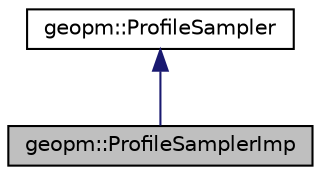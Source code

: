 digraph "geopm::ProfileSamplerImp"
{
  edge [fontname="Helvetica",fontsize="10",labelfontname="Helvetica",labelfontsize="10"];
  node [fontname="Helvetica",fontsize="10",shape=record];
  Node2 [label="geopm::ProfileSamplerImp",height=0.2,width=0.4,color="black", fillcolor="grey75", style="filled", fontcolor="black"];
  Node3 -> Node2 [dir="back",color="midnightblue",fontsize="10",style="solid",fontname="Helvetica"];
  Node3 [label="geopm::ProfileSampler",height=0.2,width=0.4,color="black", fillcolor="white", style="filled",URL="$classgeopm_1_1_profile_sampler.html"];
}
